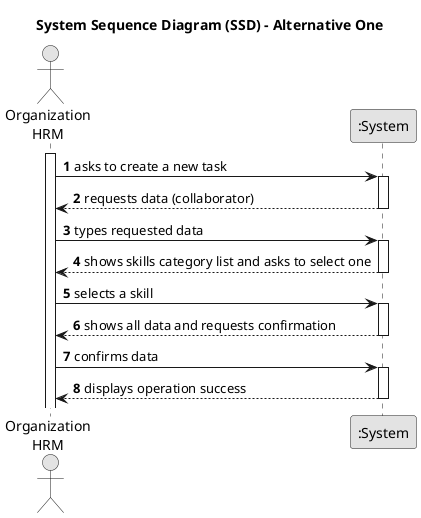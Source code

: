 @startuml
skinparam monochrome true
skinparam packageStyle rectangle
skinparam shadowing false

title System Sequence Diagram (SSD) - Alternative One

autonumber

actor "Organization\nHRM" as HRM
participant ":System" as System

activate HRM

    HRM -> System : asks to create a new task
    activate System

        System --> HRM : requests data (collaborator)
    deactivate System

    HRM -> System : types requested data
    activate System

        System --> HRM : shows skills category list and asks to select one
    deactivate System

    HRM -> System : selects a skill
    activate System

        System --> HRM : shows all data and requests confirmation
    deactivate System

    HRM -> System : confirms data
    activate System

        System --> HRM : displays operation success
    deactivate System

@enduml